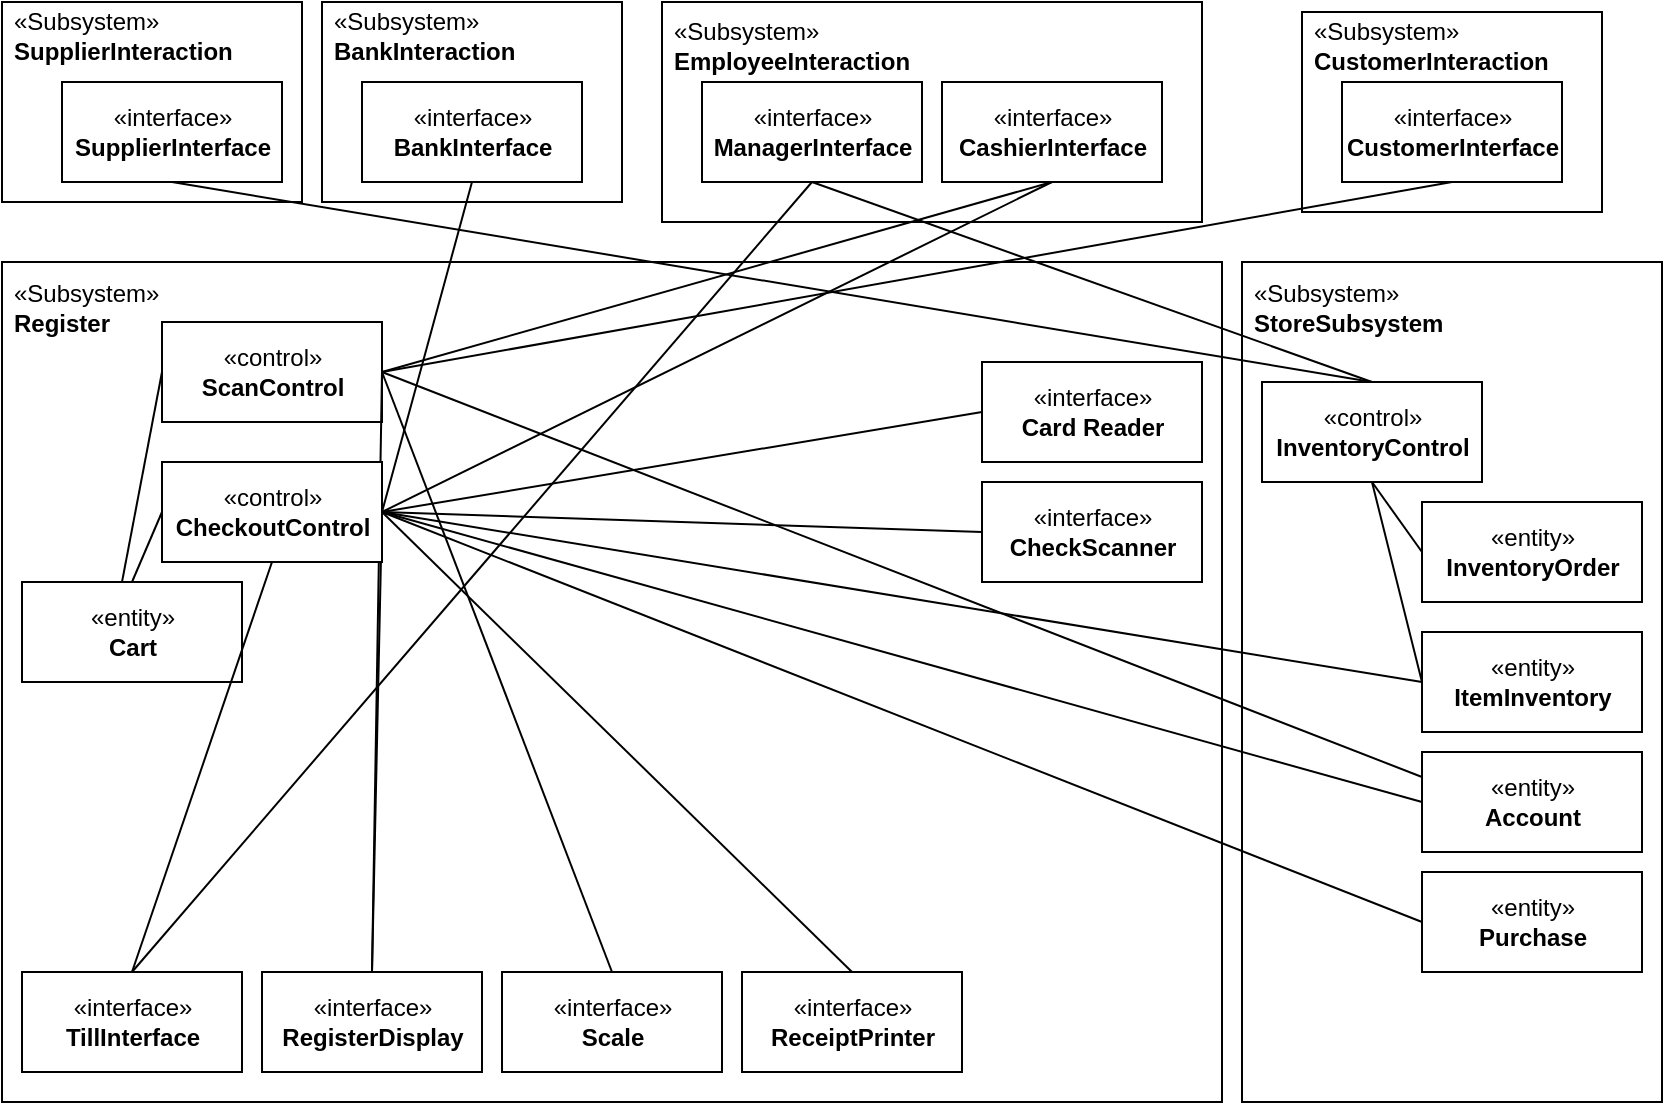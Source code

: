 <mxfile version="15.8.1" type="device"><diagram id="OFyoKT0nR-LqjGZObmch" name="Page-1"><mxGraphModel dx="1038" dy="487" grid="1" gridSize="10" guides="1" tooltips="1" connect="1" arrows="1" fold="1" page="1" pageScale="1" pageWidth="850" pageHeight="1100" math="0" shadow="0"><root><mxCell id="0"/><mxCell id="1" parent="0"/><mxCell id="PduKuAlSZ2r4U-NQZrAK-61" value="&lt;font style=&quot;font-size: 12px&quot;&gt;«Subsystem»&lt;br&gt;&lt;b&gt;StoreSubsystem&lt;/b&gt;&lt;br&gt;&lt;/font&gt;" style="html=1;align=left;spacing=2;spacingTop=-375;spacingLeft=4;" vertex="1" parent="1"><mxGeometry x="630" y="170" width="210" height="420" as="geometry"/></mxCell><mxCell id="PduKuAlSZ2r4U-NQZrAK-52" value="&lt;font style=&quot;font-size: 12px&quot;&gt;«Subsystem»&lt;br&gt;&lt;b&gt;Register&lt;/b&gt;&lt;br&gt;&lt;/font&gt;" style="html=1;align=left;spacing=2;spacingTop=-375;spacingLeft=4;" vertex="1" parent="1"><mxGeometry x="10" y="170" width="610" height="420" as="geometry"/></mxCell><mxCell id="PduKuAlSZ2r4U-NQZrAK-51" value="&lt;font style=&quot;font-size: 12px&quot;&gt;«Subsystem»&lt;br&gt;&lt;b&gt;CustomerInteraction&lt;/b&gt;&lt;/font&gt;" style="html=1;align=left;spacing=2;spacingTop=-66;spacingLeft=4;" vertex="1" parent="1"><mxGeometry x="660" y="45" width="150" height="100" as="geometry"/></mxCell><mxCell id="PduKuAlSZ2r4U-NQZrAK-50" value="&lt;font style=&quot;font-size: 12px&quot;&gt;«Subsystem»&lt;br&gt;&lt;b&gt;EmployeeInteraction&lt;/b&gt;&lt;/font&gt;" style="html=1;align=left;spacing=2;spacingTop=-66;spacingLeft=4;" vertex="1" parent="1"><mxGeometry x="340" y="40" width="270" height="110" as="geometry"/></mxCell><mxCell id="PduKuAlSZ2r4U-NQZrAK-49" value="&lt;font style=&quot;font-size: 12px&quot;&gt;«Subsystem»&lt;br&gt;&lt;b&gt;BankInteraction&lt;/b&gt;&lt;/font&gt;" style="html=1;align=left;spacing=2;spacingTop=-66;spacingLeft=4;" vertex="1" parent="1"><mxGeometry x="170" y="40" width="150" height="100" as="geometry"/></mxCell><mxCell id="PduKuAlSZ2r4U-NQZrAK-47" value="&lt;font style=&quot;font-size: 12px&quot;&gt;«Subsystem»&lt;br&gt;&lt;b&gt;SupplierInteraction&lt;/b&gt;&lt;/font&gt;" style="html=1;align=left;spacing=2;spacingTop=-66;spacingLeft=4;" vertex="1" parent="1"><mxGeometry x="10" y="40" width="150" height="100" as="geometry"/></mxCell><mxCell id="PduKuAlSZ2r4U-NQZrAK-1" value="«interface»&lt;br&gt;&lt;b&gt;TillInterface&lt;br&gt;&lt;/b&gt;" style="html=1;" vertex="1" parent="1"><mxGeometry x="20" y="525" width="110" height="50" as="geometry"/></mxCell><mxCell id="PduKuAlSZ2r4U-NQZrAK-33" style="rounded=0;orthogonalLoop=1;jettySize=auto;html=1;exitX=0;exitY=0.25;exitDx=0;exitDy=0;entryX=1;entryY=0.5;entryDx=0;entryDy=0;endArrow=none;endFill=0;" edge="1" parent="1" source="PduKuAlSZ2r4U-NQZrAK-3" target="PduKuAlSZ2r4U-NQZrAK-5"><mxGeometry relative="1" as="geometry"/></mxCell><mxCell id="PduKuAlSZ2r4U-NQZrAK-34" style="orthogonalLoop=1;jettySize=auto;html=1;exitX=0;exitY=0.5;exitDx=0;exitDy=0;entryX=1;entryY=0.5;entryDx=0;entryDy=0;endArrow=none;endFill=0;rounded=0;" edge="1" parent="1" source="PduKuAlSZ2r4U-NQZrAK-3" target="PduKuAlSZ2r4U-NQZrAK-18"><mxGeometry relative="1" as="geometry"/></mxCell><mxCell id="PduKuAlSZ2r4U-NQZrAK-3" value="«entity»&lt;br&gt;&lt;b&gt;Account&lt;/b&gt;" style="html=1;" vertex="1" parent="1"><mxGeometry x="720" y="415" width="110" height="50" as="geometry"/></mxCell><mxCell id="PduKuAlSZ2r4U-NQZrAK-55" style="edgeStyle=none;rounded=0;orthogonalLoop=1;jettySize=auto;html=1;exitX=0;exitY=0.5;exitDx=0;exitDy=0;fontSize=12;endArrow=none;endFill=0;" edge="1" parent="1" source="PduKuAlSZ2r4U-NQZrAK-5"><mxGeometry relative="1" as="geometry"><mxPoint x="70" y="330" as="targetPoint"/></mxGeometry></mxCell><mxCell id="PduKuAlSZ2r4U-NQZrAK-5" value="«control»&lt;br&gt;&lt;b&gt;ScanControl&lt;/b&gt;" style="html=1;" vertex="1" parent="1"><mxGeometry x="90" y="200" width="110" height="50" as="geometry"/></mxCell><mxCell id="PduKuAlSZ2r4U-NQZrAK-22" style="rounded=0;orthogonalLoop=1;jettySize=auto;html=1;exitX=0.5;exitY=1;exitDx=0;exitDy=0;entryX=1;entryY=0.5;entryDx=0;entryDy=0;endArrow=none;endFill=0;" edge="1" parent="1" source="PduKuAlSZ2r4U-NQZrAK-6" target="PduKuAlSZ2r4U-NQZrAK-5"><mxGeometry relative="1" as="geometry"/></mxCell><mxCell id="PduKuAlSZ2r4U-NQZrAK-23" style="rounded=0;orthogonalLoop=1;jettySize=auto;html=1;exitX=0.5;exitY=1;exitDx=0;exitDy=0;entryX=1;entryY=0.5;entryDx=0;entryDy=0;endArrow=none;endFill=0;" edge="1" parent="1" source="PduKuAlSZ2r4U-NQZrAK-6" target="PduKuAlSZ2r4U-NQZrAK-18"><mxGeometry relative="1" as="geometry"/></mxCell><mxCell id="PduKuAlSZ2r4U-NQZrAK-6" value="«interface»&lt;br&gt;&lt;b&gt;CashierInterface&lt;/b&gt;" style="html=1;" vertex="1" parent="1"><mxGeometry x="480" y="80" width="110" height="50" as="geometry"/></mxCell><mxCell id="PduKuAlSZ2r4U-NQZrAK-24" style="rounded=0;orthogonalLoop=1;jettySize=auto;html=1;exitX=0.5;exitY=1;exitDx=0;exitDy=0;endArrow=none;endFill=0;entryX=0.5;entryY=0;entryDx=0;entryDy=0;" edge="1" parent="1" source="PduKuAlSZ2r4U-NQZrAK-7" target="PduKuAlSZ2r4U-NQZrAK-1"><mxGeometry relative="1" as="geometry"><mxPoint x="120" y="440" as="targetPoint"/></mxGeometry></mxCell><mxCell id="PduKuAlSZ2r4U-NQZrAK-25" style="rounded=0;orthogonalLoop=1;jettySize=auto;html=1;exitX=0.5;exitY=1;exitDx=0;exitDy=0;entryX=0.5;entryY=0;entryDx=0;entryDy=0;endArrow=none;endFill=0;" edge="1" parent="1" source="PduKuAlSZ2r4U-NQZrAK-7" target="PduKuAlSZ2r4U-NQZrAK-19"><mxGeometry relative="1" as="geometry"/></mxCell><mxCell id="PduKuAlSZ2r4U-NQZrAK-7" value="«interface»&lt;br&gt;&lt;b&gt;ManagerInterface&lt;/b&gt;" style="html=1;" vertex="1" parent="1"><mxGeometry x="360" y="80" width="110" height="50" as="geometry"/></mxCell><mxCell id="PduKuAlSZ2r4U-NQZrAK-32" style="rounded=0;orthogonalLoop=1;jettySize=auto;html=1;exitX=0;exitY=0.5;exitDx=0;exitDy=0;entryX=1;entryY=0.5;entryDx=0;entryDy=0;endArrow=none;endFill=0;" edge="1" parent="1" source="PduKuAlSZ2r4U-NQZrAK-8" target="PduKuAlSZ2r4U-NQZrAK-18"><mxGeometry relative="1" as="geometry"/></mxCell><mxCell id="PduKuAlSZ2r4U-NQZrAK-8" value="«entity»&lt;br&gt;&lt;b&gt;ItemInventory&lt;br&gt;&lt;/b&gt;" style="html=1;" vertex="1" parent="1"><mxGeometry x="720" y="355" width="110" height="50" as="geometry"/></mxCell><mxCell id="PduKuAlSZ2r4U-NQZrAK-26" style="rounded=0;orthogonalLoop=1;jettySize=auto;html=1;exitX=0.5;exitY=1;exitDx=0;exitDy=0;entryX=1;entryY=0.5;entryDx=0;entryDy=0;endArrow=none;endFill=0;" edge="1" parent="1" source="PduKuAlSZ2r4U-NQZrAK-9" target="PduKuAlSZ2r4U-NQZrAK-5"><mxGeometry relative="1" as="geometry"/></mxCell><mxCell id="PduKuAlSZ2r4U-NQZrAK-9" value="«interface»&lt;br&gt;&lt;b&gt;CustomerInterface&lt;/b&gt;" style="html=1;" vertex="1" parent="1"><mxGeometry x="680" y="80" width="110" height="50" as="geometry"/></mxCell><mxCell id="PduKuAlSZ2r4U-NQZrAK-39" style="edgeStyle=none;rounded=0;orthogonalLoop=1;jettySize=auto;html=1;exitX=0.5;exitY=0;exitDx=0;exitDy=0;entryX=1;entryY=0.5;entryDx=0;entryDy=0;endArrow=none;endFill=0;" edge="1" parent="1" source="PduKuAlSZ2r4U-NQZrAK-10" target="PduKuAlSZ2r4U-NQZrAK-5"><mxGeometry relative="1" as="geometry"/></mxCell><mxCell id="PduKuAlSZ2r4U-NQZrAK-10" value="«interface»&lt;br&gt;&lt;b&gt;RegisterDisplay&lt;/b&gt;" style="html=1;" vertex="1" parent="1"><mxGeometry x="140" y="525" width="110" height="50" as="geometry"/></mxCell><mxCell id="PduKuAlSZ2r4U-NQZrAK-11" value="«entity»&lt;br&gt;&lt;b&gt;Cart&lt;/b&gt;" style="html=1;" vertex="1" parent="1"><mxGeometry x="20" y="330" width="110" height="50" as="geometry"/></mxCell><mxCell id="PduKuAlSZ2r4U-NQZrAK-41" style="edgeStyle=none;rounded=0;orthogonalLoop=1;jettySize=auto;html=1;exitX=0.5;exitY=0;exitDx=0;exitDy=0;entryX=1;entryY=0.5;entryDx=0;entryDy=0;endArrow=none;endFill=0;" edge="1" parent="1" source="PduKuAlSZ2r4U-NQZrAK-12" target="PduKuAlSZ2r4U-NQZrAK-5"><mxGeometry relative="1" as="geometry"/></mxCell><mxCell id="PduKuAlSZ2r4U-NQZrAK-12" value="«interface»&lt;br&gt;&lt;b&gt;Scale&lt;/b&gt;" style="html=1;" vertex="1" parent="1"><mxGeometry x="260" y="525" width="110" height="50" as="geometry"/></mxCell><mxCell id="PduKuAlSZ2r4U-NQZrAK-42" style="edgeStyle=none;rounded=0;orthogonalLoop=1;jettySize=auto;html=1;exitX=0.5;exitY=0;exitDx=0;exitDy=0;entryX=1;entryY=0.5;entryDx=0;entryDy=0;endArrow=none;endFill=0;" edge="1" parent="1" source="PduKuAlSZ2r4U-NQZrAK-13" target="PduKuAlSZ2r4U-NQZrAK-18"><mxGeometry relative="1" as="geometry"/></mxCell><mxCell id="PduKuAlSZ2r4U-NQZrAK-13" value="«interface»&lt;br&gt;&lt;b&gt;ReceiptPrinter&lt;/b&gt;" style="html=1;" vertex="1" parent="1"><mxGeometry x="380" y="525" width="110" height="50" as="geometry"/></mxCell><mxCell id="PduKuAlSZ2r4U-NQZrAK-56" style="edgeStyle=none;rounded=0;orthogonalLoop=1;jettySize=auto;html=1;exitX=0;exitY=0.5;exitDx=0;exitDy=0;entryX=1;entryY=0.5;entryDx=0;entryDy=0;fontSize=12;endArrow=none;endFill=0;" edge="1" parent="1" source="PduKuAlSZ2r4U-NQZrAK-14" target="PduKuAlSZ2r4U-NQZrAK-18"><mxGeometry relative="1" as="geometry"/></mxCell><mxCell id="PduKuAlSZ2r4U-NQZrAK-14" value="«interface»&lt;br&gt;&lt;b&gt;CheckScanner&lt;/b&gt;" style="html=1;" vertex="1" parent="1"><mxGeometry x="500" y="280" width="110" height="50" as="geometry"/></mxCell><mxCell id="PduKuAlSZ2r4U-NQZrAK-57" style="edgeStyle=none;rounded=0;orthogonalLoop=1;jettySize=auto;html=1;exitX=0;exitY=0.5;exitDx=0;exitDy=0;fontSize=12;endArrow=none;endFill=0;entryX=1;entryY=0.5;entryDx=0;entryDy=0;" edge="1" parent="1" source="PduKuAlSZ2r4U-NQZrAK-15" target="PduKuAlSZ2r4U-NQZrAK-18"><mxGeometry relative="1" as="geometry"><mxPoint x="200" y="300" as="targetPoint"/></mxGeometry></mxCell><mxCell id="PduKuAlSZ2r4U-NQZrAK-15" value="«interface»&lt;br&gt;&lt;b&gt;Card Reader&lt;/b&gt;" style="html=1;" vertex="1" parent="1"><mxGeometry x="500" y="220" width="110" height="50" as="geometry"/></mxCell><mxCell id="PduKuAlSZ2r4U-NQZrAK-27" style="rounded=0;orthogonalLoop=1;jettySize=auto;html=1;exitX=0.5;exitY=1;exitDx=0;exitDy=0;entryX=1;entryY=0.5;entryDx=0;entryDy=0;endArrow=none;endFill=0;" edge="1" parent="1" source="PduKuAlSZ2r4U-NQZrAK-16" target="PduKuAlSZ2r4U-NQZrAK-18"><mxGeometry relative="1" as="geometry"/></mxCell><mxCell id="PduKuAlSZ2r4U-NQZrAK-16" value="«interface»&lt;br&gt;&lt;b&gt;BankInterface&lt;/b&gt;" style="html=1;" vertex="1" parent="1"><mxGeometry x="190" y="80" width="110" height="50" as="geometry"/></mxCell><mxCell id="PduKuAlSZ2r4U-NQZrAK-36" style="edgeStyle=none;rounded=0;orthogonalLoop=1;jettySize=auto;html=1;exitX=0;exitY=0.5;exitDx=0;exitDy=0;entryX=1;entryY=0.5;entryDx=0;entryDy=0;endArrow=none;endFill=0;" edge="1" parent="1" source="PduKuAlSZ2r4U-NQZrAK-17" target="PduKuAlSZ2r4U-NQZrAK-18"><mxGeometry relative="1" as="geometry"/></mxCell><mxCell id="PduKuAlSZ2r4U-NQZrAK-17" value="«entity»&lt;br&gt;&lt;b&gt;Purchase&lt;/b&gt;" style="html=1;" vertex="1" parent="1"><mxGeometry x="720" y="475" width="110" height="50" as="geometry"/></mxCell><mxCell id="PduKuAlSZ2r4U-NQZrAK-38" style="edgeStyle=none;rounded=0;orthogonalLoop=1;jettySize=auto;html=1;exitX=0.5;exitY=1;exitDx=0;exitDy=0;endArrow=none;endFill=0;entryX=0.5;entryY=0;entryDx=0;entryDy=0;" edge="1" parent="1" source="PduKuAlSZ2r4U-NQZrAK-18" target="PduKuAlSZ2r4U-NQZrAK-1"><mxGeometry relative="1" as="geometry"><mxPoint x="120" y="440" as="targetPoint"/></mxGeometry></mxCell><mxCell id="PduKuAlSZ2r4U-NQZrAK-40" style="edgeStyle=none;rounded=0;orthogonalLoop=1;jettySize=auto;html=1;exitX=1;exitY=0.5;exitDx=0;exitDy=0;entryX=0.5;entryY=0;entryDx=0;entryDy=0;endArrow=none;endFill=0;" edge="1" parent="1" source="PduKuAlSZ2r4U-NQZrAK-18" target="PduKuAlSZ2r4U-NQZrAK-10"><mxGeometry relative="1" as="geometry"/></mxCell><mxCell id="PduKuAlSZ2r4U-NQZrAK-54" style="edgeStyle=none;rounded=0;orthogonalLoop=1;jettySize=auto;html=1;exitX=0;exitY=0.5;exitDx=0;exitDy=0;entryX=0.5;entryY=0;entryDx=0;entryDy=0;fontSize=12;endArrow=none;endFill=0;" edge="1" parent="1" source="PduKuAlSZ2r4U-NQZrAK-18" target="PduKuAlSZ2r4U-NQZrAK-11"><mxGeometry relative="1" as="geometry"/></mxCell><mxCell id="PduKuAlSZ2r4U-NQZrAK-18" value="«control»&lt;br&gt;&lt;b&gt;CheckoutControl&lt;/b&gt;" style="html=1;" vertex="1" parent="1"><mxGeometry x="90" y="270" width="110" height="50" as="geometry"/></mxCell><mxCell id="PduKuAlSZ2r4U-NQZrAK-35" style="edgeStyle=none;rounded=0;orthogonalLoop=1;jettySize=auto;html=1;exitX=0.5;exitY=0;exitDx=0;exitDy=0;entryX=0.5;entryY=1;entryDx=0;entryDy=0;endArrow=none;endFill=0;" edge="1" parent="1" source="PduKuAlSZ2r4U-NQZrAK-19" target="PduKuAlSZ2r4U-NQZrAK-21"><mxGeometry relative="1" as="geometry"/></mxCell><mxCell id="PduKuAlSZ2r4U-NQZrAK-59" style="edgeStyle=none;rounded=0;orthogonalLoop=1;jettySize=auto;html=1;exitX=0.5;exitY=1;exitDx=0;exitDy=0;entryX=0;entryY=0.5;entryDx=0;entryDy=0;fontSize=12;endArrow=none;endFill=0;" edge="1" parent="1" source="PduKuAlSZ2r4U-NQZrAK-19" target="PduKuAlSZ2r4U-NQZrAK-20"><mxGeometry relative="1" as="geometry"/></mxCell><mxCell id="PduKuAlSZ2r4U-NQZrAK-60" style="edgeStyle=none;rounded=0;orthogonalLoop=1;jettySize=auto;html=1;exitX=0.5;exitY=1;exitDx=0;exitDy=0;entryX=0;entryY=0.5;entryDx=0;entryDy=0;fontSize=12;endArrow=none;endFill=0;" edge="1" parent="1" source="PduKuAlSZ2r4U-NQZrAK-19" target="PduKuAlSZ2r4U-NQZrAK-8"><mxGeometry relative="1" as="geometry"/></mxCell><mxCell id="PduKuAlSZ2r4U-NQZrAK-19" value="«control»&lt;br&gt;&lt;b&gt;InventoryControl&lt;/b&gt;" style="html=1;" vertex="1" parent="1"><mxGeometry x="640" y="230" width="110" height="50" as="geometry"/></mxCell><mxCell id="PduKuAlSZ2r4U-NQZrAK-20" value="«entity»&lt;br&gt;&lt;b&gt;InventoryOrder&lt;/b&gt;" style="html=1;" vertex="1" parent="1"><mxGeometry x="720" y="290" width="110" height="50" as="geometry"/></mxCell><mxCell id="PduKuAlSZ2r4U-NQZrAK-21" value="«interface»&lt;br&gt;&lt;b&gt;SupplierInterface&lt;/b&gt;" style="html=1;" vertex="1" parent="1"><mxGeometry x="40" y="80" width="110" height="50" as="geometry"/></mxCell></root></mxGraphModel></diagram></mxfile>